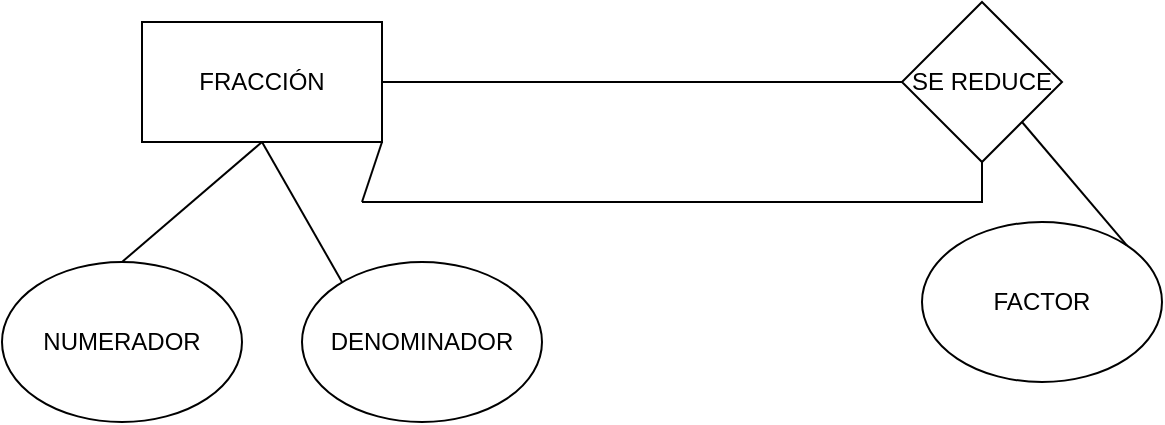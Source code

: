 <mxfile version="22.1.1" type="device">
  <diagram name="Página-1" id="g3iEtjVSYKtAfmf6s0r9">
    <mxGraphModel dx="1072" dy="481" grid="1" gridSize="10" guides="1" tooltips="1" connect="1" arrows="1" fold="1" page="1" pageScale="1" pageWidth="827" pageHeight="1169" math="0" shadow="0">
      <root>
        <mxCell id="0" />
        <mxCell id="1" parent="0" />
        <mxCell id="4bKPdZ5Sr72A3d4qvlqA-1" value="FRACCIÓN" style="rounded=0;whiteSpace=wrap;html=1;" vertex="1" parent="1">
          <mxGeometry x="130" y="80" width="120" height="60" as="geometry" />
        </mxCell>
        <mxCell id="4bKPdZ5Sr72A3d4qvlqA-2" value="SE REDUCE" style="rhombus;whiteSpace=wrap;html=1;" vertex="1" parent="1">
          <mxGeometry x="510" y="70" width="80" height="80" as="geometry" />
        </mxCell>
        <mxCell id="4bKPdZ5Sr72A3d4qvlqA-3" value="NUMERADOR" style="ellipse;whiteSpace=wrap;html=1;" vertex="1" parent="1">
          <mxGeometry x="60" y="200" width="120" height="80" as="geometry" />
        </mxCell>
        <mxCell id="4bKPdZ5Sr72A3d4qvlqA-4" value="DENOMINADOR" style="ellipse;whiteSpace=wrap;html=1;" vertex="1" parent="1">
          <mxGeometry x="210" y="200" width="120" height="80" as="geometry" />
        </mxCell>
        <mxCell id="4bKPdZ5Sr72A3d4qvlqA-5" value="FACTOR" style="ellipse;whiteSpace=wrap;html=1;" vertex="1" parent="1">
          <mxGeometry x="520" y="180" width="120" height="80" as="geometry" />
        </mxCell>
        <mxCell id="4bKPdZ5Sr72A3d4qvlqA-7" value="" style="endArrow=none;html=1;rounded=0;entryX=1;entryY=1;entryDx=0;entryDy=0;" edge="1" parent="1" target="4bKPdZ5Sr72A3d4qvlqA-1">
          <mxGeometry width="50" height="50" relative="1" as="geometry">
            <mxPoint x="240" y="170" as="sourcePoint" />
            <mxPoint x="439" y="240" as="targetPoint" />
          </mxGeometry>
        </mxCell>
        <mxCell id="4bKPdZ5Sr72A3d4qvlqA-8" value="" style="endArrow=none;html=1;rounded=0;" edge="1" parent="1">
          <mxGeometry width="50" height="50" relative="1" as="geometry">
            <mxPoint x="240" y="170" as="sourcePoint" />
            <mxPoint x="550" y="150" as="targetPoint" />
            <Array as="points">
              <mxPoint x="550" y="170" />
            </Array>
          </mxGeometry>
        </mxCell>
        <mxCell id="4bKPdZ5Sr72A3d4qvlqA-9" value="" style="endArrow=none;html=1;rounded=0;entryX=0.5;entryY=1;entryDx=0;entryDy=0;" edge="1" parent="1" target="4bKPdZ5Sr72A3d4qvlqA-1">
          <mxGeometry width="50" height="50" relative="1" as="geometry">
            <mxPoint x="230" y="210" as="sourcePoint" />
            <mxPoint x="280" y="160" as="targetPoint" />
          </mxGeometry>
        </mxCell>
        <mxCell id="4bKPdZ5Sr72A3d4qvlqA-10" value="" style="endArrow=none;html=1;rounded=0;entryX=0.5;entryY=1;entryDx=0;entryDy=0;" edge="1" parent="1" target="4bKPdZ5Sr72A3d4qvlqA-1">
          <mxGeometry width="50" height="50" relative="1" as="geometry">
            <mxPoint x="120" y="200" as="sourcePoint" />
            <mxPoint x="170" y="150" as="targetPoint" />
          </mxGeometry>
        </mxCell>
        <mxCell id="4bKPdZ5Sr72A3d4qvlqA-11" value="" style="endArrow=none;html=1;rounded=0;entryX=0;entryY=0.5;entryDx=0;entryDy=0;" edge="1" parent="1" target="4bKPdZ5Sr72A3d4qvlqA-2">
          <mxGeometry width="50" height="50" relative="1" as="geometry">
            <mxPoint x="250" y="110" as="sourcePoint" />
            <mxPoint x="300" y="60" as="targetPoint" />
          </mxGeometry>
        </mxCell>
        <mxCell id="4bKPdZ5Sr72A3d4qvlqA-12" value="" style="endArrow=none;html=1;rounded=0;entryX=1;entryY=1;entryDx=0;entryDy=0;exitX=1;exitY=0;exitDx=0;exitDy=0;" edge="1" parent="1" source="4bKPdZ5Sr72A3d4qvlqA-5" target="4bKPdZ5Sr72A3d4qvlqA-2">
          <mxGeometry width="50" height="50" relative="1" as="geometry">
            <mxPoint x="390" y="280" as="sourcePoint" />
            <mxPoint x="440" y="230" as="targetPoint" />
          </mxGeometry>
        </mxCell>
      </root>
    </mxGraphModel>
  </diagram>
</mxfile>
